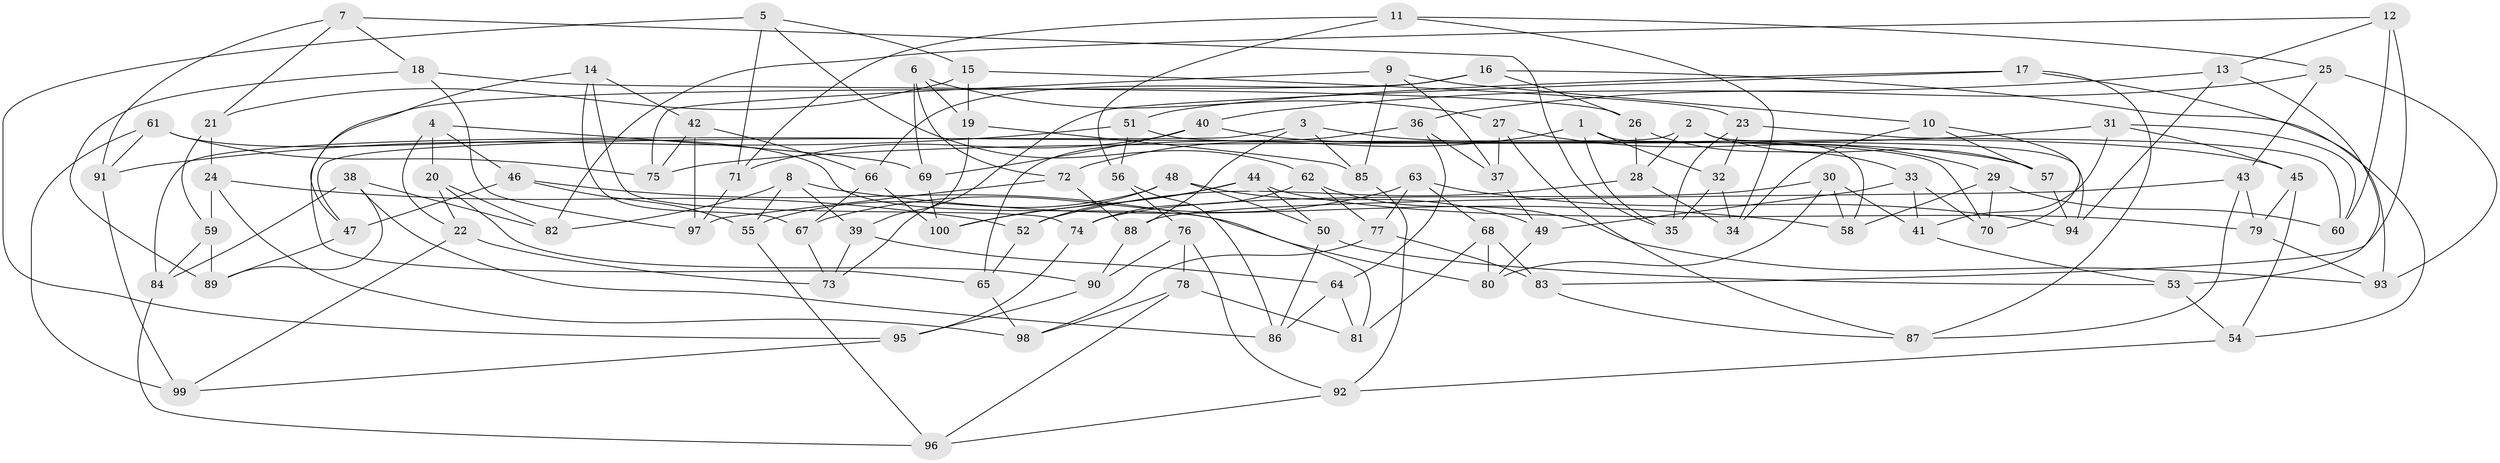 // Generated by graph-tools (version 1.1) at 2025/02/03/09/25 03:02:59]
// undirected, 100 vertices, 200 edges
graph export_dot {
graph [start="1"]
  node [color=gray90,style=filled];
  1;
  2;
  3;
  4;
  5;
  6;
  7;
  8;
  9;
  10;
  11;
  12;
  13;
  14;
  15;
  16;
  17;
  18;
  19;
  20;
  21;
  22;
  23;
  24;
  25;
  26;
  27;
  28;
  29;
  30;
  31;
  32;
  33;
  34;
  35;
  36;
  37;
  38;
  39;
  40;
  41;
  42;
  43;
  44;
  45;
  46;
  47;
  48;
  49;
  50;
  51;
  52;
  53;
  54;
  55;
  56;
  57;
  58;
  59;
  60;
  61;
  62;
  63;
  64;
  65;
  66;
  67;
  68;
  69;
  70;
  71;
  72;
  73;
  74;
  75;
  76;
  77;
  78;
  79;
  80;
  81;
  82;
  83;
  84;
  85;
  86;
  87;
  88;
  89;
  90;
  91;
  92;
  93;
  94;
  95;
  96;
  97;
  98;
  99;
  100;
  1 -- 35;
  1 -- 32;
  1 -- 72;
  1 -- 58;
  2 -- 57;
  2 -- 28;
  2 -- 84;
  2 -- 94;
  3 -- 47;
  3 -- 88;
  3 -- 45;
  3 -- 85;
  4 -- 69;
  4 -- 46;
  4 -- 20;
  4 -- 22;
  5 -- 15;
  5 -- 62;
  5 -- 95;
  5 -- 71;
  6 -- 72;
  6 -- 69;
  6 -- 19;
  6 -- 27;
  7 -- 91;
  7 -- 18;
  7 -- 35;
  7 -- 21;
  8 -- 82;
  8 -- 58;
  8 -- 39;
  8 -- 55;
  9 -- 85;
  9 -- 10;
  9 -- 75;
  9 -- 37;
  10 -- 34;
  10 -- 57;
  10 -- 70;
  11 -- 25;
  11 -- 56;
  11 -- 71;
  11 -- 34;
  12 -- 60;
  12 -- 13;
  12 -- 83;
  12 -- 82;
  13 -- 53;
  13 -- 94;
  13 -- 40;
  14 -- 65;
  14 -- 67;
  14 -- 74;
  14 -- 42;
  15 -- 21;
  15 -- 19;
  15 -- 23;
  16 -- 26;
  16 -- 47;
  16 -- 66;
  16 -- 54;
  17 -- 87;
  17 -- 51;
  17 -- 93;
  17 -- 73;
  18 -- 89;
  18 -- 97;
  18 -- 26;
  19 -- 85;
  19 -- 39;
  20 -- 82;
  20 -- 90;
  20 -- 22;
  21 -- 24;
  21 -- 59;
  22 -- 73;
  22 -- 99;
  23 -- 35;
  23 -- 60;
  23 -- 32;
  24 -- 59;
  24 -- 52;
  24 -- 98;
  25 -- 43;
  25 -- 93;
  25 -- 36;
  26 -- 33;
  26 -- 28;
  27 -- 87;
  27 -- 29;
  27 -- 37;
  28 -- 34;
  28 -- 52;
  29 -- 58;
  29 -- 60;
  29 -- 70;
  30 -- 58;
  30 -- 41;
  30 -- 80;
  30 -- 74;
  31 -- 60;
  31 -- 41;
  31 -- 75;
  31 -- 45;
  32 -- 35;
  32 -- 34;
  33 -- 70;
  33 -- 41;
  33 -- 49;
  36 -- 64;
  36 -- 37;
  36 -- 65;
  37 -- 49;
  38 -- 84;
  38 -- 89;
  38 -- 82;
  38 -- 86;
  39 -- 64;
  39 -- 73;
  40 -- 71;
  40 -- 57;
  40 -- 69;
  41 -- 53;
  42 -- 75;
  42 -- 66;
  42 -- 97;
  43 -- 87;
  43 -- 88;
  43 -- 79;
  44 -- 52;
  44 -- 79;
  44 -- 100;
  44 -- 50;
  45 -- 54;
  45 -- 79;
  46 -- 47;
  46 -- 55;
  46 -- 80;
  47 -- 89;
  48 -- 49;
  48 -- 55;
  48 -- 50;
  48 -- 100;
  49 -- 80;
  50 -- 86;
  50 -- 53;
  51 -- 70;
  51 -- 56;
  51 -- 91;
  52 -- 65;
  53 -- 54;
  54 -- 92;
  55 -- 96;
  56 -- 86;
  56 -- 76;
  57 -- 94;
  59 -- 84;
  59 -- 89;
  61 -- 99;
  61 -- 91;
  61 -- 75;
  61 -- 81;
  62 -- 77;
  62 -- 93;
  62 -- 74;
  63 -- 94;
  63 -- 67;
  63 -- 77;
  63 -- 68;
  64 -- 81;
  64 -- 86;
  65 -- 98;
  66 -- 67;
  66 -- 100;
  67 -- 73;
  68 -- 83;
  68 -- 81;
  68 -- 80;
  69 -- 100;
  71 -- 97;
  72 -- 88;
  72 -- 97;
  74 -- 95;
  76 -- 78;
  76 -- 90;
  76 -- 92;
  77 -- 83;
  77 -- 98;
  78 -- 81;
  78 -- 98;
  78 -- 96;
  79 -- 93;
  83 -- 87;
  84 -- 96;
  85 -- 92;
  88 -- 90;
  90 -- 95;
  91 -- 99;
  92 -- 96;
  95 -- 99;
}
